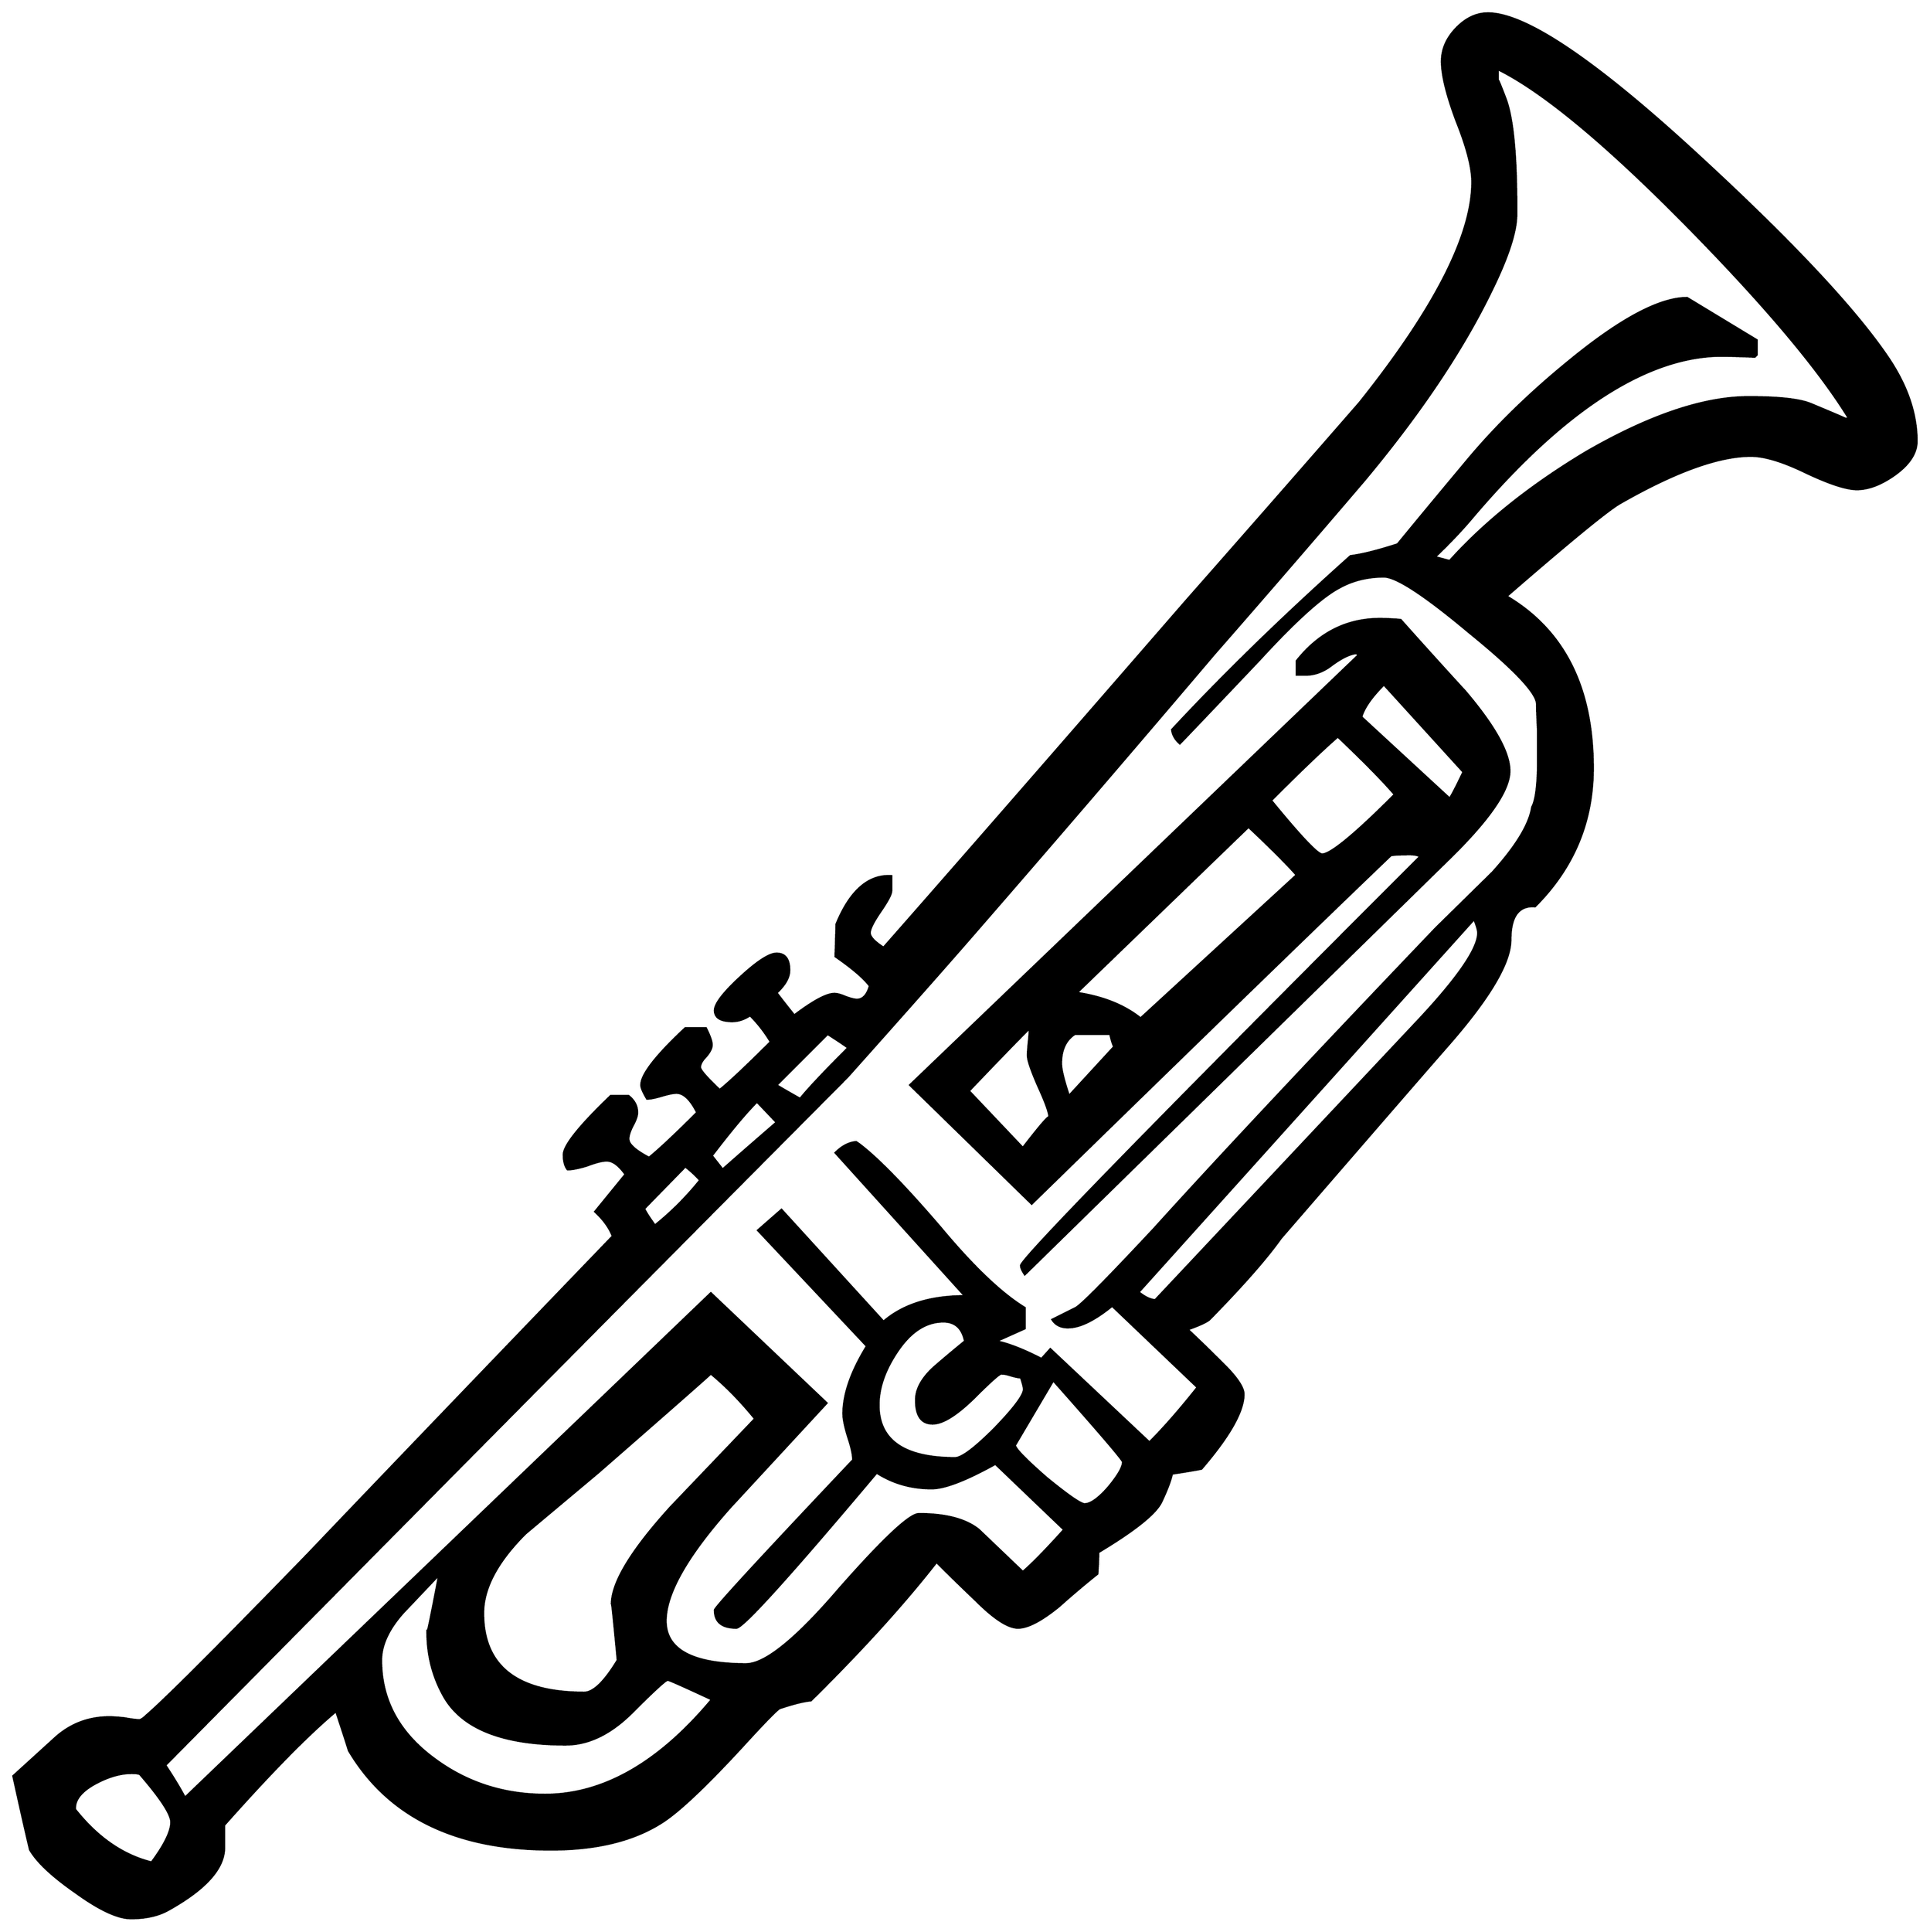 


\begin{tikzpicture}[y=0.80pt, x=0.80pt, yscale=-1.0, xscale=1.0, inner sep=0pt, outer sep=0pt]
\begin{scope}[shift={(100.0,1699.0)},nonzero rule]
  \path[draw=.,fill=.,line width=1.600pt] (2022.0,-1110.0) ..
    controls (2022.0,-1098.0) and (2014.667,-1086.667) ..
    (2000.0,-1076.0) .. controls (1986.0,-1066.0) and
    (1973.0,-1061.0) .. (1961.0,-1061.0) .. controls
    (1950.333,-1061.0) and (1933.0,-1066.667) .. (1909.0,-1078.0) ..
    controls (1885.667,-1089.333) and (1867.0,-1095.0) ..
    (1853.0,-1095.0) .. controls (1820.333,-1095.0) and
    (1776.0,-1079.0) .. (1720.0,-1047.0) .. controls
    (1708.0,-1040.333) and (1669.333,-1008.667) .. (1604.0,-952.0) ..
    controls (1662.667,-917.333) and (1692.0,-859.0) ..
    (1692.0,-777.0) .. controls (1692.0,-722.333) and
    (1672.333,-675.333) .. (1633.0,-636.0) .. controls
    (1616.333,-637.333) and (1608.0,-626.0) .. (1608.0,-602.0) ..
    controls (1608.0,-578.667) and (1586.667,-542.667) ..
    (1544.0,-494.0) .. controls (1529.333,-477.333) and
    (1472.667,-412.0) .. (1374.0,-298.0) .. controls
    (1359.333,-277.333) and (1335.0,-249.667) .. (1301.0,-215.0) ..
    controls (1297.667,-212.333) and (1290.333,-209.0) ..
    (1279.0,-205.0) .. controls (1290.333,-194.333) and
    (1301.333,-183.667) .. (1312.0,-173.0) .. controls
    (1328.0,-157.667) and (1336.0,-146.333) .. (1336.0,-139.0) ..
    controls (1336.0,-121.667) and (1321.667,-96.333) ..
    (1293.0,-63.0) .. controls (1286.333,-61.667) and (1276.333,-60.0)
    .. (1263.0,-58.0) .. controls (1261.667,-51.333) and
    (1258.0,-41.667) .. (1252.0,-29.0) .. controls (1246.0,-17.0)
    and (1224.667,0.0) .. (1188.0,22.0) .. controls (1188.0,26.667)
    and (1187.667,34.0) .. (1187.0,44.0) .. controls (1173.667,54.667)
    and (1160.667,65.667) .. (1148.0,77.0) .. controls (1130.0,91.667)
    and (1116.0,99.0) .. (1106.0,99.0) .. controls (1096.0,99.0)
    and (1081.667,89.667) .. (1063.0,71.0) .. controls (1049.667,58.333)
    and (1036.333,45.333) .. (1023.0,32.0) .. controls (989.667,74.667)
    and (947.0,121.667) .. (895.0,173.0) .. controls (887.667,173.667)
    and (877.0,176.333) .. (863.0,181.0) .. controls (859.667,183.0)
    and (847.333,195.667) .. (826.0,219.0) .. controls (787.333,261.0)
    and (759.333,287.333) .. (742.0,298.0) .. controls (713.333,316.0)
    and (676.0,325.0) .. (630.0,325.0) .. controls (532.667,325.0)
    and (464.0,291.333) .. (424.0,224.0) .. controls (421.333,215.333)
    and (417.0,202.0) .. (411.0,184.0) .. controls (382.333,208.0)
    and (344.333,246.667) .. (297.0,300.0) .. controls (297.0,300.0)
    and (297.0,307.667) .. (297.0,323.0) .. controls (297.0,344.333)
    and (277.667,365.667) .. (239.0,387.0) .. controls (229.0,392.333)
    and (216.667,395.0) .. (202.0,395.0) .. controls (188.667,395.0)
    and (170.0,386.333) .. (146.0,369.0) .. controls (122.0,352.333)
    and (106.333,337.667) .. (99.0,325.0) .. controls (95.0,308.333)
    and (89.333,283.333) .. (82.0,250.0) .. controls (96.667,236.667)
    and (111.333,223.333) .. (126.0,210.0) .. controls (141.333,196.667)
    and (159.333,190.0) .. (180.0,190.0) .. controls (183.333,190.0)
    and (188.333,190.333) .. (195.0,191.0) .. controls (202.333,192.333)
    and (207.667,193.0) .. (211.0,193.0) .. controls (213.0,192.333)
    and (215.333,190.667) .. (218.0,188.0) .. controls (237.333,171.333)
    and (292.333,116.333) .. (383.0,23.0) .. controls (451.667,-49.0)
    and (555.0,-156.667) .. (693.0,-300.0) .. controls
    (689.667,-308.667) and (683.667,-317.0) .. (675.0,-325.0) --
    (706.0,-363.0) .. controls (699.333,-372.333) and (693.0,-377.0)
    .. (687.0,-377.0) .. controls (682.333,-377.0) and
    (675.667,-375.333) .. (667.0,-372.0) .. controls (658.333,-369.333)
    and (651.667,-368.0) .. (647.0,-368.0) .. controls
    (644.333,-371.333) and (643.0,-376.333) .. (643.0,-383.0) ..
    controls (643.0,-392.333) and (659.0,-412.333) .. (691.0,-443.0)
    -- (709.0,-443.0) .. controls (715.0,-438.333) and
    (718.0,-432.667) .. (718.0,-426.0) .. controls (718.0,-422.667)
    and (716.333,-418.0) .. (713.0,-412.0) .. controls
    (710.333,-406.667) and (709.0,-402.333) .. (709.0,-399.0) ..
    controls (709.0,-393.667) and (716.0,-387.333) .. (730.0,-380.0)
    .. controls (740.667,-388.667) and (757.0,-404.0) ..
    (779.0,-426.0) .. controls (772.333,-439.333) and (765.333,-446.0)
    .. (758.0,-446.0) .. controls (754.667,-446.0) and
    (749.667,-445.0) .. (743.0,-443.0) .. controls (736.333,-441.0)
    and (731.333,-440.0) .. (728.0,-440.0) .. controls
    (724.0,-446.667) and (722.0,-451.333) .. (722.0,-454.0) ..
    controls (722.0,-464.667) and (737.0,-484.0) .. (767.0,-512.0)
    -- (788.0,-512.0) .. controls (792.0,-504.0) and
    (794.0,-498.333) .. (794.0,-495.0) .. controls (794.0,-491.667)
    and (792.0,-487.667) .. (788.0,-483.0) .. controls
    (784.0,-479.0) and (782.0,-475.333) .. (782.0,-472.0) ..
    controls (782.0,-469.333) and (788.667,-461.667) .. (802.0,-449.0)
    .. controls (812.667,-457.667) and (830.0,-474.0) ..
    (854.0,-498.0) .. controls (848.0,-508.0) and (841.0,-517.0)
    .. (833.0,-525.0) .. controls (827.0,-521.0) and
    (821.0,-519.0) .. (815.0,-519.0) .. controls (803.0,-519.0)
    and (797.0,-522.667) .. (797.0,-530.0) .. controls
    (797.0,-536.667) and (805.667,-548.0) .. (823.0,-564.0) ..
    controls (840.333,-580.0) and (852.667,-588.0) .. (860.0,-588.0)
    .. controls (868.667,-588.0) and (873.0,-582.333) ..
    (873.0,-571.0) .. controls (873.0,-563.667) and (868.667,-556.0)
    .. (860.0,-548.0) .. controls (864.0,-542.667) and
    (870.0,-535.0) .. (878.0,-525.0) .. controls (897.333,-539.667)
    and (911.0,-547.0) .. (919.0,-547.0) .. controls
    (921.667,-547.0) and (925.333,-546.0) .. (930.0,-544.0) ..
    controls (935.333,-542.0) and (939.333,-541.0) .. (942.0,-541.0)
    .. controls (948.0,-541.0) and (952.333,-545.667) ..
    (955.0,-555.0) .. controls (949.0,-563.0) and (937.333,-573.0)
    .. (920.0,-585.0) -- (921.0,-618.0) .. controls
    (935.0,-652.0) and (953.667,-668.333) .. (977.0,-667.0) --
    (977.0,-652.0) .. controls (977.0,-648.667) and (973.333,-641.667)
    .. (966.0,-631.0) .. controls (958.667,-620.333) and
    (955.0,-613.0) .. (955.0,-609.0) .. controls (955.0,-605.0)
    and (959.667,-600.0) .. (969.0,-594.0) .. controls
    (1037.667,-672.0) and (1140.333,-789.667) .. (1277.0,-947.0) ..
    controls (1336.333,-1014.333) and (1395.333,-1081.667) ..
    (1454.0,-1149.0) .. controls (1530.667,-1245.0) and
    (1569.0,-1320.0) .. (1569.0,-1374.0) .. controls
    (1569.0,-1388.667) and (1563.667,-1409.333) .. (1553.0,-1436.0) ..
    controls (1543.0,-1462.667) and (1538.0,-1483.0) ..
    (1538.0,-1497.0) .. controls (1538.0,-1509.0) and
    (1542.667,-1520.0) .. (1552.0,-1530.0) .. controls
    (1562.0,-1540.667) and (1573.0,-1546.0) .. (1585.0,-1546.0) ..
    controls (1623.667,-1546.0) and (1696.0,-1497.0) ..
    (1802.0,-1399.0) .. controls (1896.0,-1312.333) and
    (1959.667,-1244.333) .. (1993.0,-1195.0) .. controls
    (2012.333,-1166.333) and (2022.0,-1138.0) .. (2022.0,-1110.0) --
    cycle(1575.0,-609.0) .. controls (1575.0,-611.667) and
    (1573.667,-616.333) .. (1571.0,-623.0) -- (1229.0,-243.0) ..
    controls (1235.667,-237.667) and (1241.333,-235.0) ..
    (1246.0,-235.0) .. controls (1246.0,-235.0) and
    (1335.0,-329.667) .. (1513.0,-519.0) .. controls
    (1554.333,-563.0) and (1575.0,-593.0) .. (1575.0,-609.0) --
    cycle(1953.0,-1133.0) .. controls (1922.333,-1183.0) and
    (1867.667,-1248.0) .. (1789.0,-1328.0) .. controls
    (1705.667,-1412.667) and (1641.0,-1466.333) .. (1595.0,-1489.0) --
    (1595.0,-1478.0) .. controls (1595.0,-1479.333) and
    (1597.667,-1473.0) .. (1603.0,-1459.0) .. controls
    (1610.333,-1439.667) and (1614.0,-1402.667) .. (1614.0,-1348.0) --
    (1614.0,-1341.0) .. controls (1614.0,-1323.667) and
    (1605.667,-1298.0) .. (1589.0,-1264.0) .. controls
    (1559.667,-1203.333) and (1516.333,-1138.667) .. (1459.0,-1070.0) ..
    controls (1408.333,-1010.667) and (1357.333,-951.667) ..
    (1306.0,-893.0) .. controls (1223.333,-795.667) and
    (1144.333,-703.667) .. (1069.0,-617.0) .. controls
    (1039.0,-582.333) and (993.333,-530.667) .. (932.0,-462.0) ..
    controls (777.333,-306.667) and (545.667,-73.0) .. (237.0,239.0)
    .. controls (245.0,251.0) and (251.667,262.0) .. (257.0,272.0)
    -- (793.0,-242.0) -- (911.0,-130.0) .. controls
    (878.333,-94.667) and (845.667,-59.333) .. (813.0,-24.0) .. controls
    (769.0,25.333) and (747.0,64.0) .. (747.0,92.0) .. controls
    (747.0,121.333) and (774.333,136.0) .. (829.0,136.0) .. controls
    (848.333,136.0) and (880.0,110.333) .. (924.0,59.0) .. controls
    (968.667,8.333) and (995.667,-17.0) .. (1005.0,-17.0) .. controls
    (1032.333,-17.0) and (1052.667,-11.667) .. (1066.0,-1.0) ..
    controls (1080.667,13.0) and (1095.667,27.333) .. (1111.0,42.0) ..
    controls (1121.0,33.333) and (1135.0,19.0) .. (1153.0,-1.0) --
    (1083.0,-68.0) .. controls (1053.0,-51.333) and (1031.333,-43.0)
    .. (1018.0,-43.0) .. controls (997.333,-43.0) and
    (978.667,-48.333) .. (962.0,-59.0) .. controls (873.333,46.333) and
    (825.667,99.0) .. (819.0,99.0) .. controls (804.333,99.0) and
    (797.0,93.0) .. (797.0,81.0) .. controls (797.0,78.333) and
    (844.0,27.333) .. (938.0,-72.0) .. controls (938.0,-77.333) and
    (936.333,-85.0) .. (933.0,-95.0) .. controls (929.667,-105.667)
    and (928.0,-113.667) .. (928.0,-119.0) .. controls
    (928.0,-139.0) and (936.0,-162.0) .. (952.0,-188.0) --
    (841.0,-306.0) -- (865.0,-327.0) -- (969.0,-213.0) ..
    controls (989.0,-230.333) and (1016.667,-239.0) ..
    (1052.0,-239.0) -- (920.0,-385.0) .. controls (926.667,-391.667)
    and (933.667,-395.333) .. (941.0,-396.0) -- (944.0,-394.0) ..
    controls (962.667,-380.0) and (990.333,-351.667) ..
    (1027.0,-309.0) .. controls (1060.333,-269.0) and
    (1089.0,-241.667) .. (1113.0,-227.0) -- (1113.0,-206.0) --
    (1084.0,-193.0) .. controls (1096.667,-190.333) and
    (1112.0,-184.333) .. (1130.0,-175.0) -- (1139.0,-185.0) --
    (1240.0,-90.0) .. controls (1254.667,-104.667) and
    (1271.0,-123.333) .. (1289.0,-146.0) -- (1202.0,-229.0) ..
    controls (1184.0,-214.333) and (1169.0,-207.0) ..
    (1157.0,-207.0) .. controls (1149.667,-207.0) and
    (1144.333,-209.667) .. (1141.0,-215.0) .. controls
    (1146.333,-217.667) and (1154.333,-221.667) .. (1165.0,-227.0) ..
    controls (1171.0,-230.333) and (1197.667,-257.333) ..
    (1245.0,-308.0) .. controls (1307.667,-377.333) and
    (1403.333,-479.333) .. (1532.0,-614.0) .. controls
    (1567.333,-648.667) and (1586.667,-667.667) .. (1590.0,-671.0) ..
    controls (1614.0,-697.667) and (1627.333,-719.667) ..
    (1630.0,-737.0) .. controls (1634.0,-744.333) and
    (1636.0,-760.667) .. (1636.0,-786.0) .. controls
    (1636.0,-792.0) and (1636.0,-801.333) .. (1636.0,-814.0) ..
    controls (1635.333,-826.667) and (1635.0,-836.0) ..
    (1635.0,-842.0) .. controls (1635.0,-853.333) and
    (1612.0,-877.667) .. (1566.0,-915.0) .. controls
    (1520.667,-953.0) and (1491.667,-972.0) .. (1479.0,-972.0) ..
    controls (1462.333,-972.0) and (1447.333,-968.333) ..
    (1434.0,-961.0) .. controls (1416.0,-951.667) and
    (1388.667,-927.0) .. (1352.0,-887.0) .. controls
    (1302.0,-834.333) and (1275.0,-806.0) .. (1271.0,-802.0) ..
    controls (1266.333,-806.0) and (1263.667,-810.667) ..
    (1263.0,-816.0) .. controls (1315.667,-872.667) and
    (1376.333,-931.667) .. (1445.0,-993.0) .. controls
    (1456.333,-994.333) and (1472.333,-998.333) .. (1493.0,-1005.0) ..
    controls (1511.0,-1027.0) and (1535.333,-1056.333) ..
    (1566.0,-1093.0) .. controls (1594.667,-1127.0) and
    (1628.667,-1160.0) .. (1668.0,-1192.0) .. controls
    (1720.0,-1234.667) and (1760.0,-1256.0) .. (1788.0,-1256.0) ..
    controls (1788.0,-1256.0) and (1811.667,-1241.667) ..
    (1859.0,-1213.0) -- (1859.0,-1198.0) -- (1857.0,-1196.0) ..
    controls (1839.0,-1196.667) and (1828.0,-1197.0) ..
    (1824.0,-1197.0) .. controls (1747.333,-1197.0) and
    (1662.333,-1142.0) .. (1569.0,-1032.0) .. controls
    (1558.333,-1019.333) and (1545.667,-1006.0) .. (1531.0,-992.0) --
    (1546.0,-988.0) .. controls (1582.0,-1028.0) and
    (1628.333,-1065.0) .. (1685.0,-1099.0) .. controls
    (1749.667,-1136.333) and (1805.0,-1155.0) .. (1851.0,-1155.0) ..
    controls (1881.667,-1155.0) and (1902.667,-1152.667) ..
    (1914.0,-1148.0) .. controls (1938.0,-1138.0) and
    (1949.667,-1133.0) .. (1949.0,-1133.0) -- (1953.0,-1133.0) --
    cycle(933.0,-492.0) .. controls (928.333,-495.333) and
    (921.333,-500.0) .. (912.0,-506.0) -- (860.0,-454.0) ..
    controls (860.667,-453.333) and (868.667,-448.667) .. (884.0,-440.0)
    .. controls (892.0,-450.0) and (908.333,-467.333) ..
    (933.0,-492.0) -- cycle(1213.0,-70.0) .. controls
    (1213.0,-72.0) and (1189.333,-99.667) .. (1142.0,-153.0) ..
    controls (1116.0,-109.0) and (1103.0,-87.0) ..
    (1103.0,-87.0) .. controls (1103.0,-83.667) and (1113.667,-72.667)
    .. (1135.0,-54.0) .. controls (1157.0,-36.0) and
    (1170.0,-27.0) .. (1174.0,-27.0) .. controls (1180.0,-27.0)
    and (1188.0,-32.667) .. (1198.0,-44.0) .. controls
    (1208.0,-56.0) and (1213.0,-64.667) .. (1213.0,-70.0) --
    cycle(860.0,-416.0) -- (840.0,-437.0) .. controls
    (828.667,-425.667) and (813.333,-407.333) .. (794.0,-382.0) ..
    controls (796.667,-378.667) and (800.333,-374.0) .. (805.0,-368.0)
    .. controls (817.0,-378.667) and (835.333,-394.667) ..
    (860.0,-416.0) -- cycle(1112.0,-144.0) .. controls
    (1112.0,-146.0) and (1111.0,-150.0) .. (1109.0,-156.0) ..
    controls (1107.0,-156.0) and (1103.667,-156.667) ..
    (1099.0,-158.0) .. controls (1095.0,-159.333) and
    (1091.667,-160.0) .. (1089.0,-160.0) .. controls
    (1087.0,-160.0) and (1077.333,-151.333) .. (1060.0,-134.0) ..
    controls (1042.667,-117.333) and (1029.0,-109.0) ..
    (1019.0,-109.0) .. controls (1007.667,-109.0) and
    (1002.0,-117.0) .. (1002.0,-133.0) .. controls
    (1002.0,-144.333) and (1008.333,-155.667) .. (1021.0,-167.0) ..
    controls (1031.0,-175.667) and (1041.333,-184.333) ..
    (1052.0,-193.0) .. controls (1049.333,-206.333) and
    (1042.0,-213.0) .. (1030.0,-213.0) .. controls
    (1012.667,-213.0) and (997.333,-203.333) .. (984.0,-184.0) ..
    controls (970.667,-164.667) and (964.0,-146.0) .. (964.0,-128.0)
    .. controls (964.0,-92.0) and (990.0,-74.0) ..
    (1042.0,-74.0) .. controls (1048.667,-74.0) and (1062.0,-84.0)
    .. (1082.0,-104.0) .. controls (1102.0,-124.667) and
    (1112.0,-138.0) .. (1112.0,-144.0) -- cycle(782.0,-357.0) ..
    controls (778.667,-361.0) and (773.667,-365.667) .. (767.0,-371.0)
    -- (725.0,-328.0) .. controls (727.0,-324.0) and
    (730.667,-318.333) .. (736.0,-311.0) .. controls (752.667,-324.333)
    and (768.0,-339.667) .. (782.0,-357.0) -- cycle(838.0,-114.0)
    .. controls (823.333,-132.0) and (808.333,-147.333) ..
    (793.0,-160.0) .. controls (784.333,-152.0) and (746.0,-118.333)
    .. (678.0,-59.0) .. controls (653.333,-38.333) and (628.667,-17.667)
    .. (604.0,3.0) .. controls (575.333,31.667) and (561.0,58.667) ..
    (561.0,84.0) .. controls (561.0,138.0) and (595.333,165.0) ..
    (664.0,165.0) .. controls (673.333,165.0) and (684.667,154.0) ..
    (698.0,132.0) .. controls (694.0,89.333) and (692.0,70.333) ..
    (692.0,75.0) .. controls (692.0,53.0) and (712.0,20.0) ..
    (752.0,-24.0) .. controls (780.667,-54.0) and (809.333,-84.0) ..
    (838.0,-114.0) -- cycle(794.0,172.0) .. controls
    (765.333,158.667) and (750.333,152.0) .. (749.0,152.0) .. controls
    (747.0,152.0) and (735.0,163.0) .. (713.0,185.0) .. controls
    (691.0,207.0) and (668.333,218.0) .. (645.0,218.0) .. controls
    (581.0,218.0) and (539.667,201.667) .. (521.0,169.0) .. controls
    (509.667,149.0) and (504.0,127.0) .. (504.0,103.0) .. controls
    (504.0,106.333) and (508.0,87.0) .. (516.0,45.0) .. controls
    (503.333,58.333) and (491.0,71.333) .. (479.0,84.0) .. controls
    (464.333,100.667) and (457.0,116.667) .. (457.0,132.0) .. controls
    (457.0,172.667) and (475.333,206.333) .. (512.0,233.0) .. controls
    (544.667,257.0) and (582.0,269.0) .. (624.0,269.0) .. controls
    (683.333,269.0) and (740.0,236.667) .. (794.0,172.0) --
    cycle(243.0,297.0) .. controls (243.0,289.0) and
    (232.333,272.667) .. (211.0,248.0) .. controls (209.0,247.333) and
    (206.333,247.0) .. (203.0,247.0) .. controls (191.667,247.0) and
    (179.667,250.333) .. (167.0,257.0) .. controls (151.667,265.0) and
    (144.333,274.0) .. (145.0,284.0) .. controls (167.667,312.667) and
    (193.667,330.667) .. (223.0,338.0) .. controls (236.333,320.0) and
    (243.0,306.333) .. (243.0,297.0) -- cycle(1607.0,-774.0) ..
    controls (1607.0,-754.667) and (1587.0,-725.333) ..
    (1547.0,-686.0) -- (1113.0,-261.0) .. controls
    (1110.333,-265.0) and (1109.0,-268.0) .. (1109.0,-270.0) ..
    controls (1109.0,-276.667) and (1244.667,-415.667) ..
    (1516.0,-687.0) .. controls (1513.333,-688.333) and
    (1510.0,-689.0) .. (1506.0,-689.0) .. controls
    (1495.333,-689.0) and (1488.667,-688.667) .. (1486.0,-688.0) ..
    controls (1407.333,-612.667) and (1285.333,-494.333) ..
    (1120.0,-333.0) -- (996.0,-454.0) -- (1453.0,-892.0) --
    (1451.0,-894.0) .. controls (1444.333,-893.333) and
    (1436.0,-889.333) .. (1426.0,-882.0) .. controls
    (1416.667,-874.667) and (1406.667,-871.333) .. (1396.0,-872.0) --
    (1390.0,-872.0) -- (1390.0,-886.0) .. controls
    (1412.667,-914.667) and (1441.0,-929.0) .. (1475.0,-929.0) ..
    controls (1480.333,-929.0) and (1487.333,-928.667) ..
    (1496.0,-928.0) .. controls (1518.0,-903.333) and
    (1540.0,-879.0) .. (1562.0,-855.0) .. controls
    (1592.0,-819.667) and (1607.0,-792.667) .. (1607.0,-774.0) --
    cycle(1560.0,-773.0) -- (1479.0,-862.0) .. controls
    (1466.333,-849.333) and (1458.667,-838.333) .. (1456.0,-829.0) --
    (1546.0,-746.0) .. controls (1548.0,-748.667) and
    (1552.667,-757.667) .. (1560.0,-773.0) -- cycle(1490.0,-750.0)
    .. controls (1478.0,-764.0) and (1458.667,-783.667) ..
    (1432.0,-809.0) .. controls (1417.333,-796.333) and
    (1394.667,-774.667) .. (1364.0,-744.0) .. controls
    (1394.0,-707.333) and (1411.333,-689.0) .. (1416.0,-689.0) ..
    controls (1424.667,-689.0) and (1449.333,-709.333) ..
    (1490.0,-750.0) -- cycle(1390.0,-668.0) .. controls
    (1380.0,-679.333) and (1363.667,-695.667) .. (1341.0,-717.0) --
    (1166.0,-548.0) .. controls (1192.667,-544.0) and
    (1214.333,-535.333) .. (1231.0,-522.0) -- (1390.0,-668.0) --
    cycle(1204.0,-493.0) .. controls (1202.667,-495.667) and
    (1201.333,-500.0) .. (1200.0,-506.0) -- (1164.0,-506.0) ..
    controls (1154.667,-500.0) and (1150.0,-490.0) ..
    (1150.0,-476.0) .. controls (1150.0,-470.0) and
    (1152.667,-459.0) .. (1158.0,-443.0) -- (1204.0,-493.0) --
    cycle(1138.0,-421.0) .. controls (1138.0,-425.667) and
    (1134.333,-436.0) .. (1127.0,-452.0) .. controls
    (1119.667,-468.667) and (1116.0,-479.333) .. (1116.0,-484.0) ..
    controls (1116.0,-487.333) and (1116.333,-492.0) ..
    (1117.0,-498.0) .. controls (1117.667,-504.667) and
    (1118.0,-509.333) .. (1118.0,-512.0) .. controls
    (1104.0,-498.0) and (1083.333,-476.667) .. (1056.0,-448.0) --
    (1111.0,-390.0) .. controls (1129.0,-413.333) and
    (1138.0,-423.667) .. (1138.0,-421.0) -- cycle;
\end{scope}

\end{tikzpicture}

